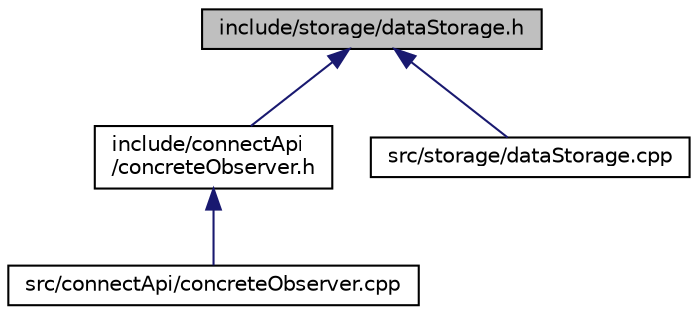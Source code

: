 digraph "include/storage/dataStorage.h"
{
 // LATEX_PDF_SIZE
  edge [fontname="Helvetica",fontsize="10",labelfontname="Helvetica",labelfontsize="10"];
  node [fontname="Helvetica",fontsize="10",shape=record];
  Node1 [label="include/storage/dataStorage.h",height=0.2,width=0.4,color="black", fillcolor="grey75", style="filled", fontcolor="black",tooltip="Provides the DataStorage class for handling data persistence in JSON format."];
  Node1 -> Node2 [dir="back",color="midnightblue",fontsize="10",style="solid",fontname="Helvetica"];
  Node2 [label="include/connectApi\l/concreteObserver.h",height=0.2,width=0.4,color="black", fillcolor="white", style="filled",URL="$concreteObserver_8h.html",tooltip=" "];
  Node2 -> Node3 [dir="back",color="midnightblue",fontsize="10",style="solid",fontname="Helvetica"];
  Node3 [label="src/connectApi/concreteObserver.cpp",height=0.2,width=0.4,color="black", fillcolor="white", style="filled",URL="$concreteObserver_8cpp.html",tooltip=" "];
  Node1 -> Node4 [dir="back",color="midnightblue",fontsize="10",style="solid",fontname="Helvetica"];
  Node4 [label="src/storage/dataStorage.cpp",height=0.2,width=0.4,color="black", fillcolor="white", style="filled",URL="$dataStorage_8cpp.html",tooltip=" "];
}
